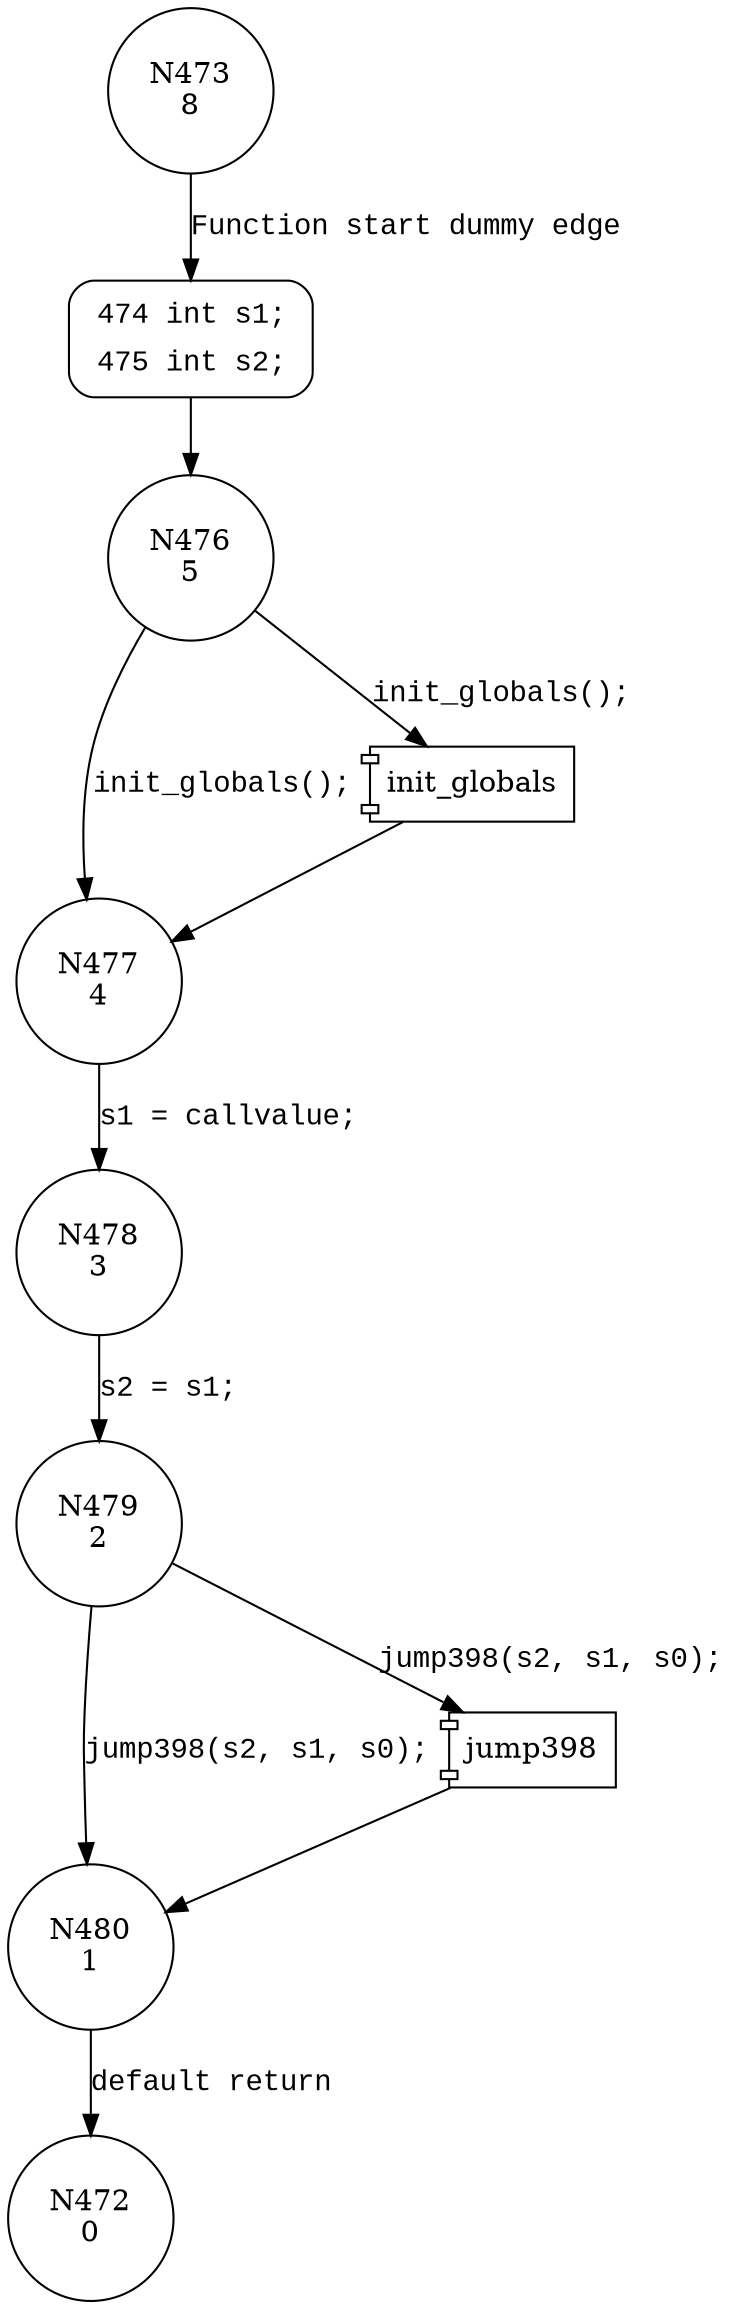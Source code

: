 digraph block398 {
473 [shape="circle" label="N473\n8"]
474 [shape="circle" label="N474\n7"]
476 [shape="circle" label="N476\n5"]
477 [shape="circle" label="N477\n4"]
478 [shape="circle" label="N478\n3"]
479 [shape="circle" label="N479\n2"]
480 [shape="circle" label="N480\n1"]
472 [shape="circle" label="N472\n0"]
474 [style="filled,bold" penwidth="1" fillcolor="white" fontname="Courier New" shape="Mrecord" label=<<table border="0" cellborder="0" cellpadding="3" bgcolor="white"><tr><td align="right">474</td><td align="left">int s1;</td></tr><tr><td align="right">475</td><td align="left">int s2;</td></tr></table>>]
474 -> 476[label=""]
473 -> 474 [label="Function start dummy edge" fontname="Courier New"]
100097 [shape="component" label="init_globals"]
476 -> 100097 [label="init_globals();" fontname="Courier New"]
100097 -> 477 [label="" fontname="Courier New"]
476 -> 477 [label="init_globals();" fontname="Courier New"]
477 -> 478 [label="s1 = callvalue;" fontname="Courier New"]
100098 [shape="component" label="jump398"]
479 -> 100098 [label="jump398(s2, s1, s0);" fontname="Courier New"]
100098 -> 480 [label="" fontname="Courier New"]
479 -> 480 [label="jump398(s2, s1, s0);" fontname="Courier New"]
480 -> 472 [label="default return" fontname="Courier New"]
478 -> 479 [label="s2 = s1;" fontname="Courier New"]
}